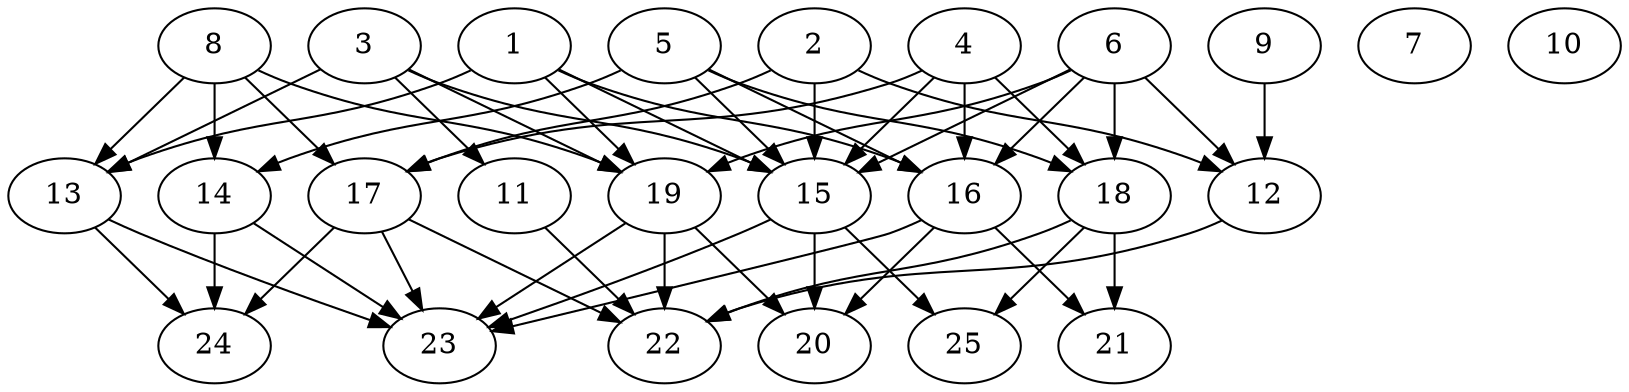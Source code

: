 // DAG automatically generated by daggen at Thu Oct  3 14:00:40 2019
// ./daggen --dot -n 25 --ccr 0.5 --fat 0.7 --regular 0.5 --density 0.7 --mindata 5242880 --maxdata 52428800 
digraph G {
  1 [size="83202048", alpha="0.18", expect_size="41601024"] 
  1 -> 13 [size ="41601024"]
  1 -> 15 [size ="41601024"]
  1 -> 16 [size ="41601024"]
  1 -> 19 [size ="41601024"]
  2 [size="51910656", alpha="0.01", expect_size="25955328"] 
  2 -> 12 [size ="25955328"]
  2 -> 15 [size ="25955328"]
  2 -> 17 [size ="25955328"]
  3 [size="76879872", alpha="0.19", expect_size="38439936"] 
  3 -> 11 [size ="38439936"]
  3 -> 13 [size ="38439936"]
  3 -> 15 [size ="38439936"]
  3 -> 19 [size ="38439936"]
  4 [size="100071424", alpha="0.19", expect_size="50035712"] 
  4 -> 15 [size ="50035712"]
  4 -> 16 [size ="50035712"]
  4 -> 17 [size ="50035712"]
  4 -> 18 [size ="50035712"]
  5 [size="34004992", alpha="0.07", expect_size="17002496"] 
  5 -> 14 [size ="17002496"]
  5 -> 15 [size ="17002496"]
  5 -> 16 [size ="17002496"]
  5 -> 18 [size ="17002496"]
  6 [size="72355840", alpha="0.17", expect_size="36177920"] 
  6 -> 12 [size ="36177920"]
  6 -> 15 [size ="36177920"]
  6 -> 16 [size ="36177920"]
  6 -> 18 [size ="36177920"]
  6 -> 19 [size ="36177920"]
  7 [size="90032128", alpha="0.15", expect_size="45016064"] 
  8 [size="38533120", alpha="0.17", expect_size="19266560"] 
  8 -> 13 [size ="19266560"]
  8 -> 14 [size ="19266560"]
  8 -> 17 [size ="19266560"]
  8 -> 19 [size ="19266560"]
  9 [size="67825664", alpha="0.20", expect_size="33912832"] 
  9 -> 12 [size ="33912832"]
  10 [size="75466752", alpha="0.12", expect_size="37733376"] 
  11 [size="92360704", alpha="0.12", expect_size="46180352"] 
  11 -> 22 [size ="46180352"]
  12 [size="80588800", alpha="0.05", expect_size="40294400"] 
  12 -> 22 [size ="40294400"]
  13 [size="86061056", alpha="0.12", expect_size="43030528"] 
  13 -> 23 [size ="43030528"]
  13 -> 24 [size ="43030528"]
  14 [size="79122432", alpha="0.11", expect_size="39561216"] 
  14 -> 23 [size ="39561216"]
  14 -> 24 [size ="39561216"]
  15 [size="72773632", alpha="0.15", expect_size="36386816"] 
  15 -> 20 [size ="36386816"]
  15 -> 23 [size ="36386816"]
  15 -> 25 [size ="36386816"]
  16 [size="104466432", alpha="0.08", expect_size="52233216"] 
  16 -> 20 [size ="52233216"]
  16 -> 21 [size ="52233216"]
  16 -> 23 [size ="52233216"]
  17 [size="92657664", alpha="0.10", expect_size="46328832"] 
  17 -> 22 [size ="46328832"]
  17 -> 23 [size ="46328832"]
  17 -> 24 [size ="46328832"]
  18 [size="67993600", alpha="0.07", expect_size="33996800"] 
  18 -> 21 [size ="33996800"]
  18 -> 22 [size ="33996800"]
  18 -> 25 [size ="33996800"]
  19 [size="51589120", alpha="0.16", expect_size="25794560"] 
  19 -> 20 [size ="25794560"]
  19 -> 22 [size ="25794560"]
  19 -> 23 [size ="25794560"]
  20 [size="51326976", alpha="0.17", expect_size="25663488"] 
  21 [size="12503040", alpha="0.13", expect_size="6251520"] 
  22 [size="70119424", alpha="0.18", expect_size="35059712"] 
  23 [size="95989760", alpha="0.17", expect_size="47994880"] 
  24 [size="60362752", alpha="0.15", expect_size="30181376"] 
  25 [size="16752640", alpha="0.18", expect_size="8376320"] 
}
